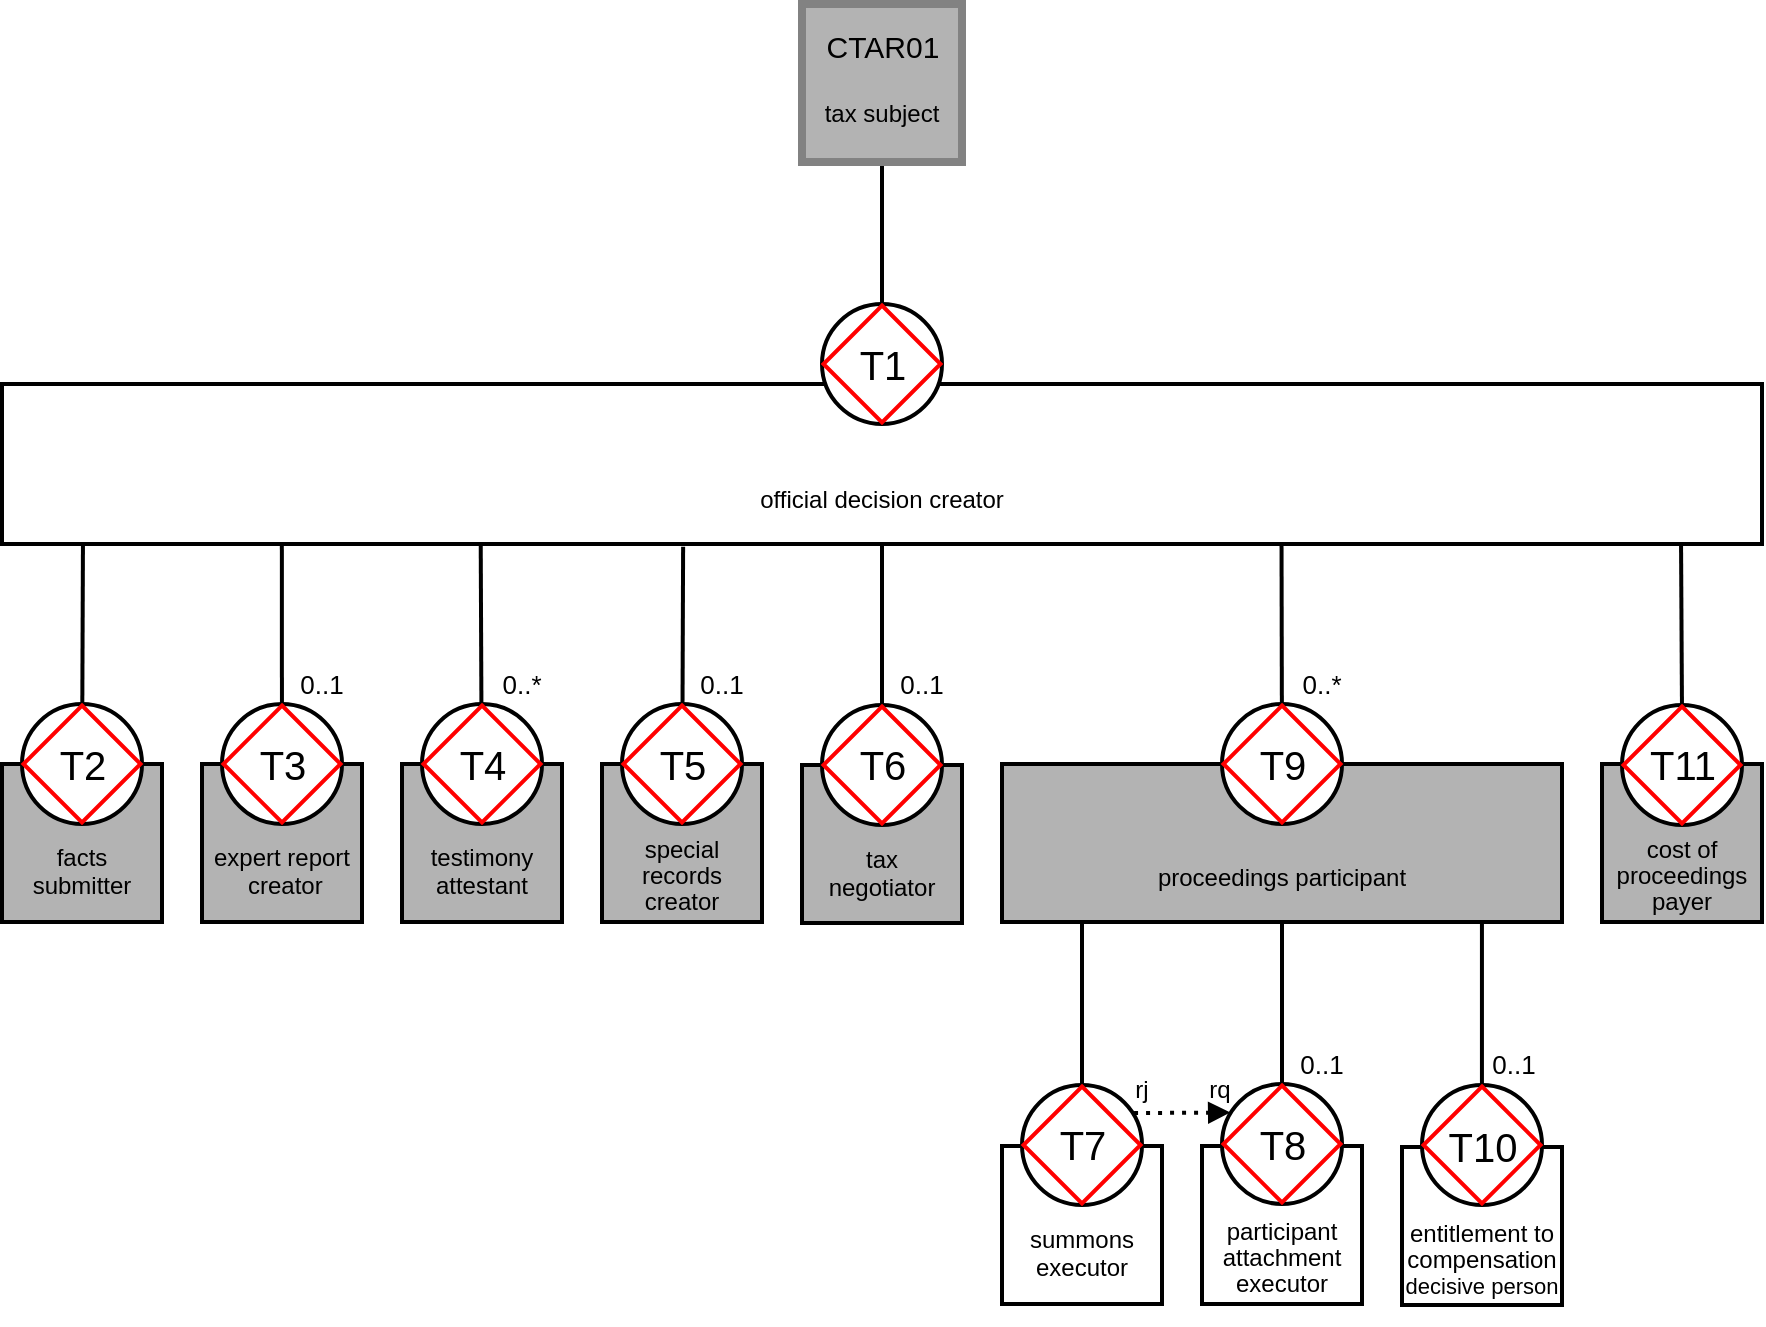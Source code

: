 <mxfile version="20.8.18" type="google"><diagram name="Stránka-1" id="KGpWbcVavs5Df8lSRPu0"><mxGraphModel grid="1" page="1" gridSize="10" guides="1" tooltips="1" connect="1" arrows="1" fold="1" pageScale="1" pageWidth="827" pageHeight="1169" math="0" shadow="0"><root><mxCell id="0"/><mxCell id="1" parent="0"/><mxCell id="I6DMRcgy4yvtF8rdvmpE-67" value="" style="endArrow=none;html=1;fontSize=20;strokeWidth=2;arcSize=10;rounded=0;" edge="1" parent="1" target="I6DMRcgy4yvtF8rdvmpE-70"><mxGeometry width="50" height="50" relative="1" as="geometry"><mxPoint x="580" y="460" as="sourcePoint"/><mxPoint x="956" y="724.5" as="targetPoint"/><Array as="points"/></mxGeometry></mxCell><mxCell id="I6DMRcgy4yvtF8rdvmpE-69" value="" style="group;resizable=0;" connectable="0" vertex="1" parent="1"><mxGeometry x="500.0" y="520" width="140.0" height="100" as="geometry"/></mxCell><mxCell id="I6DMRcgy4yvtF8rdvmpE-70" value="&lt;font style=&quot;font-size: 12px;&quot;&gt;summons &lt;br&gt;executor&lt;br&gt;&lt;/font&gt;" style="shape=stencil(tZThDoIgFIWfhr8NZD1Ao3oP1GsyDRxS1tt3BdvC1LWmm2O75+h3z4Ar4aItZQMkoSXhR5IkjFJcse5GtWwbyFwQ79IqmdYQnNZZU0GncjcwlC7BKte7/EToAd/pHy4yozVClNFt5Hz4CJNK47f0EWBD+2dUNci/ggM7hPTq+Xfmbr8BlW2RNGa+c6+bdCVqnJVtclLrUNmfTC5QmbvEXKQyqy7W3HQ+mcT287N8r8dDNxrKiTQzPbkojIWFMIWq6zC4cxs37fqmX2yvhj+JF14=);whiteSpace=wrap;html=1;strokeWidth=2;spacingTop=0;verticalAlign=top;spacingBottom=0;spacing=-44;labelPosition=center;verticalLabelPosition=bottom;align=center;" vertex="1" parent="I6DMRcgy4yvtF8rdvmpE-69"><mxGeometry x="40.0" y="51" width="80" height="79" as="geometry"/></mxCell><mxCell id="I6DMRcgy4yvtF8rdvmpE-71" value="" style="shape=stencil(tVXRboMgFP0aXheQLtseF7f+B6UwSSkYYO3297uKTaQquk0To+Fcz7mXwwUQLX3FaoEKXCH6horiGcMLhtd0yHwteIjYhTnFDlrEiA/OnsRVHUOnoEwlnApNlL4j/Ar/NA8tuTUGRJQ1Pon04iDGlAEu/opiXfrvZFSD/lkE4SJKWnS/XPPhcQNVskWlqeat7nUrXUk1rZVsslLrqJI/atISkKkmpuWB8dOHs5/mOFpJ3CfcausAiN82FSooxjgzB6m0HudJKTM8obWqvZjZTHcbPT0GpguK0xm1aMII4FknMg7VrDlCBoElBkqJcx7+z8kb+2wvPTN3Yw2fo2tlevSnl4S+my8+5d+l7+SW88lv03Nt/WC9l/ZFrzsmVnm2qwbN06Lx9mqBHw==);whiteSpace=wrap;html=1;perimeter=ellipsePerimeter;fillOpacity=100;strokeWidth=2;fontSize=13;fillColor=#FF99FF;strokeColor=none;labelPosition=center;verticalLabelPosition=bottom;align=center;verticalAlign=top;" vertex="1" parent="1"><mxGeometry x="550.0" y="540.5" width="60" height="60" as="geometry"/></mxCell><mxCell id="I6DMRcgy4yvtF8rdvmpE-40" value="" style="endArrow=none;html=1;fontSize=20;strokeWidth=2;arcSize=10;rounded=0;" edge="1" parent="1" source="I6DMRcgy4yvtF8rdvmpE-17"><mxGeometry width="50" height="50" relative="1" as="geometry"><mxPoint x="540" y="350.0" as="sourcePoint"/><mxPoint x="480" y="380" as="targetPoint"/><Array as="points"/></mxGeometry></mxCell><mxCell id="I6DMRcgy4yvtF8rdvmpE-2" style="edgeStyle=orthogonalEdgeStyle;rounded=0;orthogonalLoop=1;jettySize=auto;html=1;endArrow=none;endFill=0;strokeWidth=2;entryX=0.5;entryY=0.253;entryDx=0;entryDy=0;entryPerimeter=0;" edge="1" parent="1" source="I6DMRcgy4yvtF8rdvmpE-15" target="I6DMRcgy4yvtF8rdvmpE-21"><mxGeometry relative="1" as="geometry"><mxPoint x="440" y="260" as="targetPoint"/></mxGeometry></mxCell><mxCell id="I6DMRcgy4yvtF8rdvmpE-3" value="" style="endArrow=none;html=1;fontSize=20;strokeWidth=2;arcSize=10;rounded=0;exitX=0.5;exitY=1;exitDx=0;exitDy=0;" edge="1" parent="1" source="I6DMRcgy4yvtF8rdvmpE-54" target="I6DMRcgy4yvtF8rdvmpE-24"><mxGeometry width="50" height="50" relative="1" as="geometry"><mxPoint x="876" y="853.79" as="sourcePoint"/><mxPoint x="956" y="853.79" as="targetPoint"/><Array as="points"/></mxGeometry></mxCell><mxCell id="I6DMRcgy4yvtF8rdvmpE-8" value="" style="endArrow=none;html=1;fontSize=20;strokeWidth=2;arcSize=10;rounded=0;entryX=0.272;entryY=1;entryDx=0;entryDy=0;entryPerimeter=0;" edge="1" parent="1" source="I6DMRcgy4yvtF8rdvmpE-43" target="I6DMRcgy4yvtF8rdvmpE-17"><mxGeometry width="50" height="50" relative="1" as="geometry"><mxPoint x="294" y="700" as="sourcePoint"/><mxPoint x="280" y="310" as="targetPoint"/><Array as="points"/></mxGeometry></mxCell><mxCell id="I6DMRcgy4yvtF8rdvmpE-9" value="" style="endArrow=none;html=1;fontSize=20;strokeWidth=2;arcSize=10;rounded=0;entryX=0.159;entryY=0.988;entryDx=0;entryDy=0;entryPerimeter=0;" edge="1" parent="1" source="I6DMRcgy4yvtF8rdvmpE-11" target="I6DMRcgy4yvtF8rdvmpE-17"><mxGeometry width="50" height="50" relative="1" as="geometry"><mxPoint x="145" y="330.5" as="sourcePoint"/><mxPoint x="225" y="330.5" as="targetPoint"/><Array as="points"/></mxGeometry></mxCell><mxCell id="I6DMRcgy4yvtF8rdvmpE-10" value="" style="group" connectable="0" vertex="1" parent="1"><mxGeometry x="140" y="380" width="90" height="80" as="geometry"/></mxCell><mxCell id="I6DMRcgy4yvtF8rdvmpE-11" value="&lt;font style=&quot;font-size: 12px;&quot;&gt;expert report&lt;br&gt;&amp;nbsp;creator&lt;br&gt;&lt;/font&gt;" style="shape=stencil(tZThDoIgFIWfhr8NZD1Ao3oP1GsyDRxS1tt3BdvC1LWmm2O75+h3z4Ar4aItZQMkoSXhR5IkjFJcse5GtWwbyFwQ79IqmdYQnNZZU0GncjcwlC7BKte7/EToAd/pHy4yozVClNFt5Hz4CJNK47f0EWBD+2dUNci/ggM7hPTq+Xfmbr8BlW2RNGa+c6+bdCVqnJVtclLrUNmfTC5QmbvEXKQyqy7W3HQ+mcT287N8r8dDNxrKiTQzPbkojIWFMIWq6zC4cxs37fqmX2yvhj+JF14=);whiteSpace=wrap;html=1;strokeWidth=2;spacingTop=0;verticalAlign=top;spacingBottom=0;spacing=-44;labelPosition=center;verticalLabelPosition=bottom;align=center;fillColor=#B3B3B3;" vertex="1" parent="I6DMRcgy4yvtF8rdvmpE-10"><mxGeometry width="80" height="79" as="geometry"/></mxCell><mxCell id="I6DMRcgy4yvtF8rdvmpE-13" value="" style="group;spacingTop=-3;spacingRight=-4;labelPosition=center;verticalLabelPosition=middle;align=center;verticalAlign=middle;strokeColor=none;" connectable="0" vertex="1" parent="1"><mxGeometry x="440" width="80" height="80" as="geometry"/></mxCell><mxCell id="I6DMRcgy4yvtF8rdvmpE-14" value="&lt;span style=&quot;&quot;&gt;tax subject&lt;br&gt;&lt;br&gt;&lt;/span&gt;" style="shape=stencil(tZThDoIgFIWfhr8NZD1Ao3oP1GsyDRxS1tt3BdvC1LWmm2O75+h3z4Ar4aItZQMkoSXhR5IkjFJcse5GtWwbyFwQ79IqmdYQnNZZU0GncjcwlC7BKte7/EToAd/pHy4yozVClNFt5Hz4CJNK47f0EWBD+2dUNci/ggM7hPTq+Xfmbr8BlW2RNGa+c6+bdCVqnJVtclLrUNmfTC5QmbvEXKQyqy7W3HQ+mcT287N8r8dDNxrKiTQzPbkojIWFMIWq6zC4cxs37fqmX2yvhj+JF14=);whiteSpace=wrap;html=1;strokeWidth=4;spacingTop=0;verticalAlign=top;spacingBottom=2;spacing=-36;labelPosition=center;verticalLabelPosition=bottom;align=center;fillColor=#B3B3B3;spacingRight=0;spacingLeft=0;strokeColor=#828282;" vertex="1" parent="I6DMRcgy4yvtF8rdvmpE-13"><mxGeometry width="80" height="79" as="geometry"/></mxCell><mxCell id="I6DMRcgy4yvtF8rdvmpE-15" value="&lt;font style=&quot;font-size: 15px;&quot;&gt;CTAR01&lt;/font&gt;" style="text;html=1;resizable=1;points=[];autosize=0;align=center;verticalAlign=middle;spacingTop=0;fontSize=20;spacing=0;resizeWidth=1;resizeHeight=1;labelPosition=center;verticalLabelPosition=middle;" vertex="1" parent="I6DMRcgy4yvtF8rdvmpE-13"><mxGeometry x="20" y="4" width="40" height="30" as="geometry"/></mxCell><mxCell id="I6DMRcgy4yvtF8rdvmpE-22" value="" style="group;resizable=0;" connectable="0" vertex="1" parent="1"><mxGeometry x="600.0" y="570" width="140.0" height="81" as="geometry"/></mxCell><mxCell id="I6DMRcgy4yvtF8rdvmpE-23" value="" style="group" connectable="0" vertex="1" parent="I6DMRcgy4yvtF8rdvmpE-22"><mxGeometry x="60.0" y="1" width="80" height="80" as="geometry"/></mxCell><mxCell id="I6DMRcgy4yvtF8rdvmpE-24" value="&lt;p style=&quot;line-height: 110%;&quot;&gt;&lt;font style=&quot;font-size: 12px;&quot;&gt;participant &lt;br&gt;attachment&lt;br&gt;executor&lt;/font&gt;&lt;/p&gt;" style="shape=stencil(tZThDoIgFIWfhr8NZD1Ao3oP1GsyDRxS1tt3BdvC1LWmm2O75+h3z4Ar4aItZQMkoSXhR5IkjFJcse5GtWwbyFwQ79IqmdYQnNZZU0GncjcwlC7BKte7/EToAd/pHy4yozVClNFt5Hz4CJNK47f0EWBD+2dUNci/ggM7hPTq+Xfmbr8BlW2RNGa+c6+bdCVqnJVtclLrUNmfTC5QmbvEXKQyqy7W3HQ+mcT287N8r8dDNxrKiTQzPbkojIWFMIWq6zC4cxs37fqmX2yvhj+JF14=);whiteSpace=wrap;html=1;strokeWidth=2;spacingTop=0;verticalAlign=top;spacingBottom=0;spacing=-59;labelPosition=center;verticalLabelPosition=bottom;align=center;" vertex="1" parent="I6DMRcgy4yvtF8rdvmpE-23"><mxGeometry x="-20" width="80" height="79" as="geometry"/></mxCell><mxCell id="I6DMRcgy4yvtF8rdvmpE-32" value="" style="endArrow=none;html=1;fontSize=20;strokeWidth=2;arcSize=10;rounded=0;entryX=0.046;entryY=0.989;entryDx=0;entryDy=0;entryPerimeter=0;" edge="1" parent="1" target="I6DMRcgy4yvtF8rdvmpE-17"><mxGeometry width="50" height="50" relative="1" as="geometry"><mxPoint x="80" y="390" as="sourcePoint"/><mxPoint x="79.2" y="309.52" as="targetPoint"/><Array as="points"/></mxGeometry></mxCell><mxCell id="I6DMRcgy4yvtF8rdvmpE-33" value="" style="group" connectable="0" vertex="1" parent="1"><mxGeometry x="40" y="380" width="80.0" height="80" as="geometry"/></mxCell><mxCell id="I6DMRcgy4yvtF8rdvmpE-34" value="&lt;font style=&quot;font-size: 12px;&quot;&gt;facts &lt;br&gt;submitter&lt;br&gt;&lt;/font&gt;" style="shape=stencil(tZThDoIgFIWfhr8NZD1Ao3oP1GsyDRxS1tt3BdvC1LWmm2O75+h3z4Ar4aItZQMkoSXhR5IkjFJcse5GtWwbyFwQ79IqmdYQnNZZU0GncjcwlC7BKte7/EToAd/pHy4yozVClNFt5Hz4CJNK47f0EWBD+2dUNci/ggM7hPTq+Xfmbr8BlW2RNGa+c6+bdCVqnJVtclLrUNmfTC5QmbvEXKQyqy7W3HQ+mcT287N8r8dDNxrKiTQzPbkojIWFMIWq6zC4cxs37fqmX2yvhj+JF14=);whiteSpace=wrap;html=1;strokeWidth=2;spacingTop=0;verticalAlign=top;spacingBottom=0;spacing=-44;labelPosition=center;verticalLabelPosition=bottom;align=center;fillColor=#B3B3B3;" vertex="1" parent="I6DMRcgy4yvtF8rdvmpE-33"><mxGeometry width="80" height="79" as="geometry"/></mxCell><mxCell id="I6DMRcgy4yvtF8rdvmpE-36" value="" style="group;resizable=0;" connectable="0" vertex="1" parent="I6DMRcgy4yvtF8rdvmpE-33"><mxGeometry x="2.274e-13" y="-40" width="80" height="80" as="geometry"/></mxCell><mxCell id="I6DMRcgy4yvtF8rdvmpE-37" value="" style="shape=stencil(tVXRboMgFP0aXheQLtseF7f+B6UwSSkYYO3297uKTaQquk0To+Fcz7mXwwUQLX3FaoEKXCH6horiGcMLhtd0yHwteIjYhTnFDlrEiA/OnsRVHUOnoEwlnApNlL4j/Ar/NA8tuTUGRJQ1Pon04iDGlAEu/opiXfrvZFSD/lkE4SJKWnS/XPPhcQNVskWlqeat7nUrXUk1rZVsslLrqJI/atISkKkmpuWB8dOHs5/mOFpJ3CfcausAiN82FSooxjgzB6m0HudJKTM8obWqvZjZTHcbPT0GpguK0xm1aMII4FknMg7VrDlCBoElBkqJcx7+z8kb+2wvPTN3Yw2fo2tlevSnl4S+my8+5d+l7+SW88lv03Nt/WC9l/ZFrzsmVnm2qwbN06Lx9mqBHw==);whiteSpace=wrap;html=1;perimeter=ellipsePerimeter;fillOpacity=100;strokeWidth=2;fontSize=13;fillColor=#FF99FF;strokeColor=none;labelPosition=center;verticalLabelPosition=bottom;align=center;verticalAlign=top;" vertex="1" parent="I6DMRcgy4yvtF8rdvmpE-36"><mxGeometry x="10" y="10" width="60" height="60" as="geometry"/></mxCell><mxCell id="I6DMRcgy4yvtF8rdvmpE-38" value="T2" style="text;html=1;resizable=0;points=[];autosize=0;align=center;verticalAlign=middle;spacingTop=0;fontSize=20;spacing=0;resizeWidth=1;resizeHeight=1;labelPosition=center;verticalLabelPosition=middle;" vertex="1" parent="I6DMRcgy4yvtF8rdvmpE-36"><mxGeometry x="20" width="40" height="79" as="geometry"/></mxCell><mxCell id="I6DMRcgy4yvtF8rdvmpE-39" value="" style="endArrow=none;html=1;fontSize=20;strokeWidth=2;arcSize=10;rounded=0;entryX=0.387;entryY=1.017;entryDx=0;entryDy=0;entryPerimeter=0;" edge="1" parent="1" source="I6DMRcgy4yvtF8rdvmpE-48" target="I6DMRcgy4yvtF8rdvmpE-17"><mxGeometry width="50" height="50" relative="1" as="geometry"><mxPoint x="450" y="460.0" as="sourcePoint"/><mxPoint x="380" y="310" as="targetPoint"/><Array as="points"/></mxGeometry></mxCell><mxCell id="I6DMRcgy4yvtF8rdvmpE-41" value="" style="endArrow=none;html=1;fontSize=20;strokeWidth=2;arcSize=10;rounded=0;entryX=0.727;entryY=0.986;entryDx=0;entryDy=0;entryPerimeter=0;" edge="1" parent="1" target="I6DMRcgy4yvtF8rdvmpE-17"><mxGeometry width="50" height="50" relative="1" as="geometry"><mxPoint x="680" y="380" as="sourcePoint"/><mxPoint x="680" y="311" as="targetPoint"/><Array as="points"/></mxGeometry></mxCell><mxCell id="I6DMRcgy4yvtF8rdvmpE-42" value="" style="group" connectable="0" vertex="1" parent="1"><mxGeometry x="240" y="380" width="80" height="80" as="geometry"/></mxCell><mxCell id="I6DMRcgy4yvtF8rdvmpE-43" value="&lt;font style=&quot;font-size: 12px;&quot;&gt;testimony &lt;br&gt;attestant&lt;/font&gt;" style="shape=stencil(tZThDoIgFIWfhr8NZD1Ao3oP1GsyDRxS1tt3BdvC1LWmm2O75+h3z4Ar4aItZQMkoSXhR5IkjFJcse5GtWwbyFwQ79IqmdYQnNZZU0GncjcwlC7BKte7/EToAd/pHy4yozVClNFt5Hz4CJNK47f0EWBD+2dUNci/ggM7hPTq+Xfmbr8BlW2RNGa+c6+bdCVqnJVtclLrUNmfTC5QmbvEXKQyqy7W3HQ+mcT287N8r8dDNxrKiTQzPbkojIWFMIWq6zC4cxs37fqmX2yvhj+JF14=);whiteSpace=wrap;html=1;strokeWidth=2;spacingTop=0;verticalAlign=top;spacingBottom=0;spacing=-44;labelPosition=center;verticalLabelPosition=bottom;align=center;fillColor=#B3B3B3;" vertex="1" parent="I6DMRcgy4yvtF8rdvmpE-42"><mxGeometry width="80" height="79" as="geometry"/></mxCell><mxCell id="I6DMRcgy4yvtF8rdvmpE-46" value="T4" style="text;html=1;resizable=0;points=[];autosize=0;align=center;verticalAlign=middle;spacingTop=0;fontSize=20;spacing=0;resizeWidth=1;resizeHeight=1;labelPosition=center;verticalLabelPosition=middle;" vertex="1" parent="I6DMRcgy4yvtF8rdvmpE-42"><mxGeometry x="20.0" y="-39.5" width="40" height="79" as="geometry"/></mxCell><mxCell id="I6DMRcgy4yvtF8rdvmpE-86" value="0..*" style="text;html=1;strokeColor=none;fillColor=none;align=center;verticalAlign=middle;whiteSpace=wrap;rounded=0;strokeWidth=2;fontSize=13;" vertex="1" parent="I6DMRcgy4yvtF8rdvmpE-42"><mxGeometry x="40" y="-50" width="40" height="20" as="geometry"/></mxCell><mxCell id="I6DMRcgy4yvtF8rdvmpE-45" value="" style="shape=stencil(tVXRboMgFP0aXheQLtseF7f+B6UwSSkYYO3297uKTaQquk0To+Fcz7mXwwUQLX3FaoEKXCH6horiGcMLhtd0yHwteIjYhTnFDlrEiA/OnsRVHUOnoEwlnApNlL4j/Ar/NA8tuTUGRJQ1Pon04iDGlAEu/opiXfrvZFSD/lkE4SJKWnS/XPPhcQNVskWlqeat7nUrXUk1rZVsslLrqJI/atISkKkmpuWB8dOHs5/mOFpJ3CfcausAiN82FSooxjgzB6m0HudJKTM8obWqvZjZTHcbPT0GpguK0xm1aMII4FknMg7VrDlCBoElBkqJcx7+z8kb+2wvPTN3Yw2fo2tlevSnl4S+my8+5d+l7+SW88lv03Nt/WC9l/ZFrzsmVnm2qwbN06Lx9mqBHw==);whiteSpace=wrap;html=1;perimeter=ellipsePerimeter;fillOpacity=100;strokeWidth=2;fontSize=13;fillColor=#FF99FF;strokeColor=none;labelPosition=center;verticalLabelPosition=bottom;align=center;verticalAlign=top;" vertex="1" parent="1"><mxGeometry x="250.0" y="350" width="60" height="60" as="geometry"/></mxCell><mxCell id="I6DMRcgy4yvtF8rdvmpE-50" value="" style="group;resizable=0;" connectable="0" vertex="1" parent="1"><mxGeometry x="340.0" y="340" width="80" height="120" as="geometry"/></mxCell><mxCell id="I6DMRcgy4yvtF8rdvmpE-47" value="" style="group" connectable="0" vertex="1" parent="I6DMRcgy4yvtF8rdvmpE-50"><mxGeometry x="-2.274e-13" y="40" width="80" height="80" as="geometry"/></mxCell><mxCell id="I6DMRcgy4yvtF8rdvmpE-48" value="&lt;p style=&quot;line-height: 110%;&quot;&gt;&lt;span style=&quot;&quot;&gt;special &lt;br&gt;records &lt;br&gt;creator&lt;/span&gt;&lt;/p&gt;" style="shape=stencil(tZThDoIgFIWfhr8NZD1Ao3oP1GsyDRxS1tt3BdvC1LWmm2O75+h3z4Ar4aItZQMkoSXhR5IkjFJcse5GtWwbyFwQ79IqmdYQnNZZU0GncjcwlC7BKte7/EToAd/pHy4yozVClNFt5Hz4CJNK47f0EWBD+2dUNci/ggM7hPTq+Xfmbr8BlW2RNGa+c6+bdCVqnJVtclLrUNmfTC5QmbvEXKQyqy7W3HQ+mcT287N8r8dDNxrKiTQzPbkojIWFMIWq6zC4cxs37fqmX2yvhj+JF14=);whiteSpace=wrap;html=1;strokeWidth=2;spacingTop=0;verticalAlign=top;spacingBottom=0;spacing=-59;labelPosition=center;verticalLabelPosition=bottom;align=center;fillColor=#B3B3B3;" vertex="1" parent="I6DMRcgy4yvtF8rdvmpE-47"><mxGeometry width="80" height="79" as="geometry"/></mxCell><mxCell id="I6DMRcgy4yvtF8rdvmpE-51" value="" style="shape=stencil(tVXRboMgFP0aXheQLtseF7f+B6UwSSkYYO3297uKTaQquk0To+Fcz7mXwwUQLX3FaoEKXCH6horiGcMLhtd0yHwteIjYhTnFDlrEiA/OnsRVHUOnoEwlnApNlL4j/Ar/NA8tuTUGRJQ1Pon04iDGlAEu/opiXfrvZFSD/lkE4SJKWnS/XPPhcQNVskWlqeat7nUrXUk1rZVsslLrqJI/atISkKkmpuWB8dOHs5/mOFpJ3CfcausAiN82FSooxjgzB6m0HudJKTM8obWqvZjZTHcbPT0GpguK0xm1aMII4FknMg7VrDlCBoElBkqJcx7+z8kb+2wvPTN3Yw2fo2tlevSnl4S+my8+5d+l7+SW88lv03Nt/WC9l/ZFrzsmVnm2qwbN06Lx9mqBHw==);whiteSpace=wrap;html=1;perimeter=ellipsePerimeter;fillOpacity=100;strokeWidth=2;fontSize=13;fillColor=#FF99FF;strokeColor=none;labelPosition=center;verticalLabelPosition=bottom;align=center;verticalAlign=top;" vertex="1" parent="I6DMRcgy4yvtF8rdvmpE-50"><mxGeometry x="10" y="10" width="60" height="60" as="geometry"/></mxCell><mxCell id="I6DMRcgy4yvtF8rdvmpE-52" value="T5" style="text;html=1;resizable=0;points=[];autosize=0;align=center;verticalAlign=middle;spacingTop=0;fontSize=20;spacing=0;resizeWidth=1;resizeHeight=1;labelPosition=center;verticalLabelPosition=middle;" vertex="1" parent="I6DMRcgy4yvtF8rdvmpE-50"><mxGeometry x="20" width="40" height="79" as="geometry"/></mxCell><mxCell id="I6DMRcgy4yvtF8rdvmpE-53" value="" style="group;fillColor=default;spacing=-34;" connectable="0" vertex="1" parent="1"><mxGeometry x="540" y="380" width="280" height="80" as="geometry"/></mxCell><mxCell id="I6DMRcgy4yvtF8rdvmpE-54" value="&lt;font style=&quot;&quot;&gt;&lt;font style=&quot;font-size: 12px;&quot;&gt;proceedings participant&lt;/font&gt;&lt;br&gt;&lt;/font&gt;" style="shape=stencil(tZThDoIgFIWfhr8NZD1Ao3oP1GsyDRxS1tt3BdvC1LWmm2O75+h3z4Ar4aItZQMkoSXhR5IkjFJcse5GtWwbyFwQ79IqmdYQnNZZU0GncjcwlC7BKte7/EToAd/pHy4yozVClNFt5Hz4CJNK47f0EWBD+2dUNci/ggM7hPTq+Xfmbr8BlW2RNGa+c6+bdCVqnJVtclLrUNmfTC5QmbvEXKQyqy7W3HQ+mcT287N8r8dDNxrKiTQzPbkojIWFMIWq6zC4cxs37fqmX2yvhj+JF14=);whiteSpace=wrap;html=1;strokeWidth=2;spacingTop=0;verticalAlign=top;spacingBottom=0;spacing=-34;labelPosition=center;verticalLabelPosition=bottom;align=center;fillColor=#B3B3B3;" vertex="1" parent="I6DMRcgy4yvtF8rdvmpE-53"><mxGeometry width="280" height="79.0" as="geometry"/></mxCell><mxCell id="I6DMRcgy4yvtF8rdvmpE-56" value="" style="group;resizable=0;" connectable="0" vertex="1" parent="I6DMRcgy4yvtF8rdvmpE-53"><mxGeometry x="100.003" y="-40" width="80" height="80" as="geometry"/></mxCell><mxCell id="I6DMRcgy4yvtF8rdvmpE-57" value="" style="shape=stencil(tVXRboMgFP0aXheQLtseF7f+B6UwSSkYYO3297uKTaQquk0To+Fcz7mXwwUQLX3FaoEKXCH6horiGcMLhtd0yHwteIjYhTnFDlrEiA/OnsRVHUOnoEwlnApNlL4j/Ar/NA8tuTUGRJQ1Pon04iDGlAEu/opiXfrvZFSD/lkE4SJKWnS/XPPhcQNVskWlqeat7nUrXUk1rZVsslLrqJI/atISkKkmpuWB8dOHs5/mOFpJ3CfcausAiN82FSooxjgzB6m0HudJKTM8obWqvZjZTHcbPT0GpguK0xm1aMII4FknMg7VrDlCBoElBkqJcx7+z8kb+2wvPTN3Yw2fo2tlevSnl4S+my8+5d+l7+SW88lv03Nt/WC9l/ZFrzsmVnm2qwbN06Lx9mqBHw==);whiteSpace=wrap;html=1;perimeter=ellipsePerimeter;fillOpacity=100;strokeWidth=2;fontSize=13;fillColor=#FF99FF;strokeColor=none;labelPosition=center;verticalLabelPosition=bottom;align=center;verticalAlign=top;" vertex="1" parent="I6DMRcgy4yvtF8rdvmpE-56"><mxGeometry x="10" y="10" width="60" height="60" as="geometry"/></mxCell><mxCell id="I6DMRcgy4yvtF8rdvmpE-58" value="T9" style="text;html=1;resizable=0;points=[];autosize=0;align=center;verticalAlign=middle;spacingTop=0;fontSize=20;spacing=0;resizeWidth=1;resizeHeight=1;labelPosition=center;verticalLabelPosition=middle;" vertex="1" parent="I6DMRcgy4yvtF8rdvmpE-56"><mxGeometry x="20" width="40" height="79" as="geometry"/></mxCell><mxCell id="I6DMRcgy4yvtF8rdvmpE-59" value="0..*" style="text;html=1;strokeColor=none;fillColor=none;align=center;verticalAlign=middle;whiteSpace=wrap;rounded=0;strokeWidth=2;fontSize=13;" vertex="1" parent="I6DMRcgy4yvtF8rdvmpE-56"><mxGeometry x="40.0" y="-10" width="40" height="20" as="geometry"/></mxCell><mxCell id="I6DMRcgy4yvtF8rdvmpE-60" value="" style="endArrow=none;html=1;fontSize=20;strokeWidth=2;arcSize=10;rounded=0;exitX=0.954;exitY=0.995;exitDx=0;exitDy=0;exitPerimeter=0;" edge="1" parent="1" source="I6DMRcgy4yvtF8rdvmpE-17"><mxGeometry width="50" height="50" relative="1" as="geometry"><mxPoint x="879.64" y="310.24" as="sourcePoint"/><mxPoint x="880.145" y="380" as="targetPoint"/><Array as="points"/></mxGeometry></mxCell><mxCell id="I6DMRcgy4yvtF8rdvmpE-61" value="" style="group" connectable="0" vertex="1" parent="1"><mxGeometry x="840" y="380" width="80.0" height="80" as="geometry"/></mxCell><mxCell id="I6DMRcgy4yvtF8rdvmpE-62" value="&lt;p style=&quot;line-height: 110%;&quot;&gt;&lt;font style=&quot;font-size: 12px;&quot;&gt;cost of &lt;br&gt;proceedings &lt;br&gt;payer&lt;br&gt;&lt;/font&gt;&lt;/p&gt;" style="shape=stencil(tZThDoIgFIWfhr8NZD1Ao3oP1GsyDRxS1tt3BdvC1LWmm2O75+h3z4Ar4aItZQMkoSXhR5IkjFJcse5GtWwbyFwQ79IqmdYQnNZZU0GncjcwlC7BKte7/EToAd/pHy4yozVClNFt5Hz4CJNK47f0EWBD+2dUNci/ggM7hPTq+Xfmbr8BlW2RNGa+c6+bdCVqnJVtclLrUNmfTC5QmbvEXKQyqy7W3HQ+mcT287N8r8dDNxrKiTQzPbkojIWFMIWq6zC4cxs37fqmX2yvhj+JF14=);whiteSpace=wrap;html=1;strokeWidth=2;spacingTop=0;verticalAlign=top;spacingBottom=0;spacing=-59;labelPosition=center;verticalLabelPosition=bottom;align=center;fillColor=#B3B3B3;" vertex="1" parent="I6DMRcgy4yvtF8rdvmpE-61"><mxGeometry width="80" height="79" as="geometry"/></mxCell><mxCell id="I6DMRcgy4yvtF8rdvmpE-64" value="" style="group;resizable=0;" connectable="0" vertex="1" parent="I6DMRcgy4yvtF8rdvmpE-61"><mxGeometry x="2.274e-13" y="-39.5" width="80" height="80" as="geometry"/></mxCell><mxCell id="I6DMRcgy4yvtF8rdvmpE-65" value="" style="shape=stencil(tVXRboMgFP0aXheQLtseF7f+B6UwSSkYYO3297uKTaQquk0To+Fcz7mXwwUQLX3FaoEKXCH6horiGcMLhtd0yHwteIjYhTnFDlrEiA/OnsRVHUOnoEwlnApNlL4j/Ar/NA8tuTUGRJQ1Pon04iDGlAEu/opiXfrvZFSD/lkE4SJKWnS/XPPhcQNVskWlqeat7nUrXUk1rZVsslLrqJI/atISkKkmpuWB8dOHs5/mOFpJ3CfcausAiN82FSooxjgzB6m0HudJKTM8obWqvZjZTHcbPT0GpguK0xm1aMII4FknMg7VrDlCBoElBkqJcx7+z8kb+2wvPTN3Yw2fo2tlevSnl4S+my8+5d+l7+SW88lv03Nt/WC9l/ZFrzsmVnm2qwbN06Lx9mqBHw==);whiteSpace=wrap;html=1;perimeter=ellipsePerimeter;fillOpacity=100;strokeWidth=2;fontSize=13;fillColor=#FF99FF;strokeColor=none;labelPosition=center;verticalLabelPosition=bottom;align=center;verticalAlign=top;" vertex="1" parent="I6DMRcgy4yvtF8rdvmpE-64"><mxGeometry x="10" y="10" width="60" height="60" as="geometry"/></mxCell><mxCell id="I6DMRcgy4yvtF8rdvmpE-66" value="T11" style="text;html=1;resizable=0;points=[];autosize=0;align=center;verticalAlign=middle;spacingTop=0;fontSize=20;spacing=0;resizeWidth=1;resizeHeight=1;labelPosition=center;verticalLabelPosition=middle;" vertex="1" parent="I6DMRcgy4yvtF8rdvmpE-64"><mxGeometry x="20" width="40" height="79" as="geometry"/></mxCell><mxCell id="I6DMRcgy4yvtF8rdvmpE-68" value="" style="endArrow=none;html=1;fontSize=20;strokeWidth=2;arcSize=10;rounded=0;exitX=0.857;exitY=0.992;exitDx=0;exitDy=0;exitPerimeter=0;" edge="1" parent="1" source="I6DMRcgy4yvtF8rdvmpE-54" target="cfjcYOli2IA8r-88zLyF-13"><mxGeometry width="50" height="50" relative="1" as="geometry"><mxPoint x="876" y="994.5" as="sourcePoint"/><mxPoint x="779.986" y="530.5" as="targetPoint"/><Array as="points"/></mxGeometry></mxCell><mxCell id="I6DMRcgy4yvtF8rdvmpE-83" value="0..1" style="text;html=1;strokeColor=none;fillColor=none;align=center;verticalAlign=middle;whiteSpace=wrap;rounded=0;strokeWidth=2;fontSize=13;" vertex="1" parent="1"><mxGeometry x="680" y="520" width="40" height="20" as="geometry"/></mxCell><mxCell id="I6DMRcgy4yvtF8rdvmpE-84" value="0..1" style="text;html=1;strokeColor=none;fillColor=none;align=center;verticalAlign=middle;whiteSpace=wrap;rounded=0;strokeWidth=2;fontSize=13;" vertex="1" parent="1"><mxGeometry x="776" y="520" width="40" height="20" as="geometry"/></mxCell><mxCell id="I6DMRcgy4yvtF8rdvmpE-87" value="0..1" style="text;html=1;strokeColor=none;fillColor=none;align=center;verticalAlign=middle;whiteSpace=wrap;rounded=0;strokeWidth=2;fontSize=13;" vertex="1" parent="1"><mxGeometry x="380" y="330" width="40" height="20" as="geometry"/></mxCell><mxCell id="I6DMRcgy4yvtF8rdvmpE-88" value="rq" style="text;html=1;strokeColor=none;fillColor=none;align=center;verticalAlign=middle;whiteSpace=wrap;rounded=0;" vertex="1" parent="1"><mxGeometry x="619" y="527.5" width="60" height="30" as="geometry"/></mxCell><mxCell id="I6DMRcgy4yvtF8rdvmpE-17" value="&lt;div style=&quot;&quot;&gt;&lt;span style=&quot;background-color: initial;&quot;&gt;&lt;font style=&quot;font-size: 12px;&quot;&gt;official decision creator&lt;/font&gt;&lt;/span&gt;&lt;/div&gt;" style="shape=stencil(tZThDoIgFIWfhr8NZD1Ao3oP1GsyDRxS1tt3BdvC1LWmm2O75+h3z4Ar4aItZQMkoSXhR5IkjFJcse5GtWwbyFwQ79IqmdYQnNZZU0GncjcwlC7BKte7/EToAd/pHy4yozVClNFt5Hz4CJNK47f0EWBD+2dUNci/ggM7hPTq+Xfmbr8BlW2RNGa+c6+bdCVqnJVtclLrUNmfTC5QmbvEXKQyqy7W3HQ+mcT287N8r8dDNxrKiTQzPbkojIWFMIWq6zC4cxs37fqmX2yvhj+JF14=);whiteSpace=wrap;html=1;strokeWidth=2;spacingTop=0;verticalAlign=top;spacingBottom=0;spacing=-34;labelPosition=center;verticalLabelPosition=bottom;align=center;" vertex="1" parent="1"><mxGeometry x="40" y="190" width="880" height="80" as="geometry"/></mxCell><mxCell id="I6DMRcgy4yvtF8rdvmpE-19" value="" style="group;resizable=0;" connectable="0" vertex="1" parent="1"><mxGeometry x="440.0" y="140" width="80" height="80" as="geometry"/></mxCell><mxCell id="I6DMRcgy4yvtF8rdvmpE-20" value="" style="shape=stencil(tVXRboMgFP0aXheQLtseF7f+B6UwSSkYYO3297uKTaQquk0To+Fcz7mXwwUQLX3FaoEKXCH6horiGcMLhtd0yHwteIjYhTnFDlrEiA/OnsRVHUOnoEwlnApNlL4j/Ar/NA8tuTUGRJQ1Pon04iDGlAEu/opiXfrvZFSD/lkE4SJKWnS/XPPhcQNVskWlqeat7nUrXUk1rZVsslLrqJI/atISkKkmpuWB8dOHs5/mOFpJ3CfcausAiN82FSooxjgzB6m0HudJKTM8obWqvZjZTHcbPT0GpguK0xm1aMII4FknMg7VrDlCBoElBkqJcx7+z8kb+2wvPTN3Yw2fo2tlevSnl4S+my8+5d+l7+SW88lv03Nt/WC9l/ZFrzsmVnm2qwbN06Lx9mqBHw==);whiteSpace=wrap;html=1;perimeter=ellipsePerimeter;fillOpacity=100;strokeWidth=2;fontSize=13;fillColor=#FF99FF;strokeColor=none;labelPosition=center;verticalLabelPosition=bottom;align=center;verticalAlign=top;" vertex="1" parent="I6DMRcgy4yvtF8rdvmpE-19"><mxGeometry x="10" y="10" width="60" height="60" as="geometry"/></mxCell><mxCell id="I6DMRcgy4yvtF8rdvmpE-21" value="T1" style="text;html=1;resizable=0;points=[];autosize=0;align=center;verticalAlign=middle;spacingTop=0;fontSize=20;spacing=0;resizeWidth=1;resizeHeight=1;labelPosition=center;verticalLabelPosition=middle;" vertex="1" parent="I6DMRcgy4yvtF8rdvmpE-19"><mxGeometry x="20" width="40" height="79" as="geometry"/></mxCell><mxCell id="NDJri52sOKpACzRIcOCj-9" value="T4" style="text;html=1;resizable=0;points=[];autosize=0;align=center;verticalAlign=middle;spacingTop=0;fontSize=20;spacing=0;resizeWidth=1;resizeHeight=1;labelPosition=center;verticalLabelPosition=middle;" vertex="1" parent="1"><mxGeometry x="260.0" y="340.5" width="40" height="79" as="geometry"/></mxCell><mxCell id="I6DMRcgy4yvtF8rdvmpE-72" value="T7" style="text;html=1;resizable=0;points=[];autosize=0;align=center;verticalAlign=middle;spacingTop=0;fontSize=20;spacing=0;resizeWidth=1;resizeHeight=1;labelPosition=center;verticalLabelPosition=middle;" vertex="1" parent="1"><mxGeometry x="560.0" y="530.5" width="40" height="79" as="geometry"/></mxCell><mxCell id="I6DMRcgy4yvtF8rdvmpE-73" value="rj" style="text;html=1;strokeColor=none;fillColor=none;align=center;verticalAlign=middle;whiteSpace=wrap;rounded=0;" vertex="1" parent="1"><mxGeometry x="580" y="527.5" width="60" height="30" as="geometry"/></mxCell><mxCell id="I6DMRcgy4yvtF8rdvmpE-26" value="" style="shape=stencil(tVXRboMgFP0aXheQLtseF7f+B6UwSSkYYO3297uKTaQquk0To+Fcz7mXwwUQLX3FaoEKXCH6horiGcMLhtd0yHwteIjYhTnFDlrEiA/OnsRVHUOnoEwlnApNlL4j/Ar/NA8tuTUGRJQ1Pon04iDGlAEu/opiXfrvZFSD/lkE4SJKWnS/XPPhcQNVskWlqeat7nUrXUk1rZVsslLrqJI/atISkKkmpuWB8dOHs5/mOFpJ3CfcausAiN82FSooxjgzB6m0HudJKTM8obWqvZjZTHcbPT0GpguK0xm1aMII4FknMg7VrDlCBoElBkqJcx7+z8kb+2wvPTN3Yw2fo2tlevSnl4S+my8+5d+l7+SW88lv03Nt/WC9l/ZFrzsmVnm2qwbN06Lx9mqBHw==);whiteSpace=wrap;html=1;perimeter=ellipsePerimeter;fillOpacity=100;strokeWidth=2;fontSize=13;fillColor=#FF99FF;strokeColor=none;labelPosition=center;verticalLabelPosition=bottom;align=center;verticalAlign=top;" vertex="1" parent="1"><mxGeometry x="650.0" y="540" width="60" height="60" as="geometry"/></mxCell><mxCell id="I6DMRcgy4yvtF8rdvmpE-27" value="T8" style="text;html=1;resizable=0;points=[];autosize=0;align=center;verticalAlign=middle;spacingTop=0;fontSize=20;spacing=0;resizeWidth=1;resizeHeight=1;labelPosition=center;verticalLabelPosition=middle;" vertex="1" parent="1"><mxGeometry x="660.0" y="530.5" width="40" height="79" as="geometry"/></mxCell><mxCell id="I6DMRcgy4yvtF8rdvmpE-82" style="edgeStyle=orthogonalEdgeStyle;rounded=0;orthogonalLoop=1;jettySize=auto;html=1;dashed=1;dashPattern=1 2;endArrow=none;endFill=0;strokeWidth=2;endSize=2;startArrow=block;startFill=1;targetPerimeterSpacing=0;sourcePerimeterSpacing=11;exitX=0.07;exitY=0.221;exitDx=0;exitDy=0;exitPerimeter=0;entryX=0.897;entryY=0.217;entryDx=0;entryDy=0;entryPerimeter=0;" edge="1" parent="1"><mxGeometry relative="1" as="geometry"><Array as="points"><mxPoint x="650" y="554.5"/></Array><mxPoint x="654.2" y="554.26" as="sourcePoint"/><mxPoint x="603.82" y="554.52" as="targetPoint"/></mxGeometry></mxCell><mxCell id="cfjcYOli2IA8r-88zLyF-11" value="" style="group;resizable=0;" connectable="0" vertex="1" parent="1"><mxGeometry x="710.0" y="530" width="140.0" height="81" as="geometry"/></mxCell><mxCell id="cfjcYOli2IA8r-88zLyF-12" value="" style="group" connectable="0" vertex="1" parent="cfjcYOli2IA8r-88zLyF-11"><mxGeometry x="50.0" y="41.5" width="80" height="80" as="geometry"/></mxCell><mxCell id="cfjcYOli2IA8r-88zLyF-13" value="&lt;p style=&quot;line-height: 110%;&quot;&gt;&lt;font style=&quot;&quot;&gt;entitlement to&lt;br style=&quot;border-color: var(--border-color);&quot;&gt;&lt;font style=&quot;&quot;&gt;&lt;font style=&quot;font-size: 12px;&quot;&gt;compensation&lt;/font&gt;&lt;br style=&quot;border-color: var(--border-color);&quot;&gt;&lt;font style=&quot;font-size: 11px;&quot;&gt;decisive person&lt;/font&gt;&lt;/font&gt;&lt;/font&gt;&lt;/p&gt;" style="shape=stencil(tZThDoIgFIWfhr8NZD1Ao3oP1GsyDRxS1tt3BdvC1LWmm2O75+h3z4Ar4aItZQMkoSXhR5IkjFJcse5GtWwbyFwQ79IqmdYQnNZZU0GncjcwlC7BKte7/EToAd/pHy4yozVClNFt5Hz4CJNK47f0EWBD+2dUNci/ggM7hPTq+Xfmbr8BlW2RNGa+c6+bdCVqnJVtclLrUNmfTC5QmbvEXKQyqy7W3HQ+mcT287N8r8dDNxrKiTQzPbkojIWFMIWq6zC4cxs37fqmX2yvhj+JF14=);whiteSpace=wrap;html=1;strokeWidth=2;spacingTop=0;verticalAlign=top;spacingBottom=0;spacing=-59;labelPosition=center;verticalLabelPosition=bottom;align=center;" vertex="1" parent="cfjcYOli2IA8r-88zLyF-12"><mxGeometry x="-20" width="80" height="79" as="geometry"/></mxCell><mxCell id="cfjcYOli2IA8r-88zLyF-14" value="" style="shape=stencil(tVXRboMgFP0aXheQLtseF7f+B6UwSSkYYO3297uKTaQquk0To+Fcz7mXwwUQLX3FaoEKXCH6horiGcMLhtd0yHwteIjYhTnFDlrEiA/OnsRVHUOnoEwlnApNlL4j/Ar/NA8tuTUGRJQ1Pon04iDGlAEu/opiXfrvZFSD/lkE4SJKWnS/XPPhcQNVskWlqeat7nUrXUk1rZVsslLrqJI/atISkKkmpuWB8dOHs5/mOFpJ3CfcausAiN82FSooxjgzB6m0HudJKTM8obWqvZjZTHcbPT0GpguK0xm1aMII4FknMg7VrDlCBoElBkqJcx7+z8kb+2wvPTN3Yw2fo2tlevSnl4S+my8+5d+l7+SW88lv03Nt/WC9l/ZFrzsmVnm2qwbN06Lx9mqBHw==);whiteSpace=wrap;html=1;perimeter=ellipsePerimeter;fillOpacity=100;strokeWidth=2;fontSize=13;fillColor=#FF99FF;strokeColor=none;labelPosition=center;verticalLabelPosition=bottom;align=center;verticalAlign=top;" vertex="1" parent="cfjcYOli2IA8r-88zLyF-11"><mxGeometry x="40" y="10.5" width="60" height="60" as="geometry"/></mxCell><mxCell id="cfjcYOli2IA8r-88zLyF-15" value="T10" style="text;html=1;resizable=0;points=[];autosize=0;align=center;verticalAlign=middle;spacingTop=0;fontSize=20;spacing=0;resizeWidth=1;resizeHeight=1;labelPosition=center;verticalLabelPosition=middle;" vertex="1" parent="cfjcYOli2IA8r-88zLyF-11"><mxGeometry x="50" y="1" width="40" height="79" as="geometry"/></mxCell><mxCell id="cfjcYOli2IA8r-88zLyF-16" value="" style="group;resizable=0;" connectable="0" vertex="1" parent="1"><mxGeometry x="140.0" y="340" width="80" height="80" as="geometry"/></mxCell><mxCell id="cfjcYOli2IA8r-88zLyF-17" value="" style="shape=stencil(tVXRboMgFP0aXheQLtseF7f+B6UwSSkYYO3297uKTaQquk0To+Fcz7mXwwUQLX3FaoEKXCH6horiGcMLhtd0yHwteIjYhTnFDlrEiA/OnsRVHUOnoEwlnApNlL4j/Ar/NA8tuTUGRJQ1Pon04iDGlAEu/opiXfrvZFSD/lkE4SJKWnS/XPPhcQNVskWlqeat7nUrXUk1rZVsslLrqJI/atISkKkmpuWB8dOHs5/mOFpJ3CfcausAiN82FSooxjgzB6m0HudJKTM8obWqvZjZTHcbPT0GpguK0xm1aMII4FknMg7VrDlCBoElBkqJcx7+z8kb+2wvPTN3Yw2fo2tlevSnl4S+my8+5d+l7+SW88lv03Nt/WC9l/ZFrzsmVnm2qwbN06Lx9mqBHw==);whiteSpace=wrap;html=1;perimeter=ellipsePerimeter;fillOpacity=100;strokeWidth=2;fontSize=13;fillColor=#FF99FF;strokeColor=none;labelPosition=center;verticalLabelPosition=bottom;align=center;verticalAlign=top;" vertex="1" parent="cfjcYOli2IA8r-88zLyF-16"><mxGeometry x="10" y="10" width="60" height="60" as="geometry"/></mxCell><mxCell id="cfjcYOli2IA8r-88zLyF-18" value="T3" style="text;html=1;resizable=0;points=[];autosize=0;align=center;verticalAlign=middle;spacingTop=0;fontSize=20;spacing=0;resizeWidth=1;resizeHeight=1;labelPosition=center;verticalLabelPosition=middle;" vertex="1" parent="cfjcYOli2IA8r-88zLyF-16"><mxGeometry x="20" width="40" height="79" as="geometry"/></mxCell><mxCell id="G3v5TnmPIUf_Gv6l6P7y-1" value="0..1" style="text;html=1;strokeColor=none;fillColor=none;align=center;verticalAlign=middle;whiteSpace=wrap;rounded=0;strokeWidth=2;fontSize=13;" vertex="1" parent="cfjcYOli2IA8r-88zLyF-16"><mxGeometry x="40.0" y="-10" width="40" height="20" as="geometry"/></mxCell><mxCell id="cfjcYOli2IA8r-88zLyF-19" value="" style="group;resizable=0;" connectable="0" vertex="1" parent="1"><mxGeometry x="440.0" y="340.5" width="80" height="120" as="geometry"/></mxCell><mxCell id="cfjcYOli2IA8r-88zLyF-20" value="" style="group" connectable="0" vertex="1" parent="cfjcYOli2IA8r-88zLyF-19"><mxGeometry x="-2.274e-13" y="40" width="80" height="80" as="geometry"/></mxCell><mxCell id="cfjcYOli2IA8r-88zLyF-21" value="&lt;font style=&quot;font-size: 12px;&quot;&gt;tax&lt;br&gt;negotiator&lt;/font&gt;" style="shape=stencil(tZThDoIgFIWfhr8NZD1Ao3oP1GsyDRxS1tt3BdvC1LWmm2O75+h3z4Ar4aItZQMkoSXhR5IkjFJcse5GtWwbyFwQ79IqmdYQnNZZU0GncjcwlC7BKte7/EToAd/pHy4yozVClNFt5Hz4CJNK47f0EWBD+2dUNci/ggM7hPTq+Xfmbr8BlW2RNGa+c6+bdCVqnJVtclLrUNmfTC5QmbvEXKQyqy7W3HQ+mcT287N8r8dDNxrKiTQzPbkojIWFMIWq6zC4cxs37fqmX2yvhj+JF14=);whiteSpace=wrap;html=1;strokeWidth=2;spacingTop=0;verticalAlign=top;spacingBottom=0;spacing=-44;labelPosition=center;verticalLabelPosition=bottom;align=center;fillColor=#B3B3B3;" vertex="1" parent="cfjcYOli2IA8r-88zLyF-20"><mxGeometry width="80" height="79" as="geometry"/></mxCell><mxCell id="cfjcYOli2IA8r-88zLyF-22" value="" style="shape=stencil(tVXRboMgFP0aXheQLtseF7f+B6UwSSkYYO3297uKTaQquk0To+Fcz7mXwwUQLX3FaoEKXCH6horiGcMLhtd0yHwteIjYhTnFDlrEiA/OnsRVHUOnoEwlnApNlL4j/Ar/NA8tuTUGRJQ1Pon04iDGlAEu/opiXfrvZFSD/lkE4SJKWnS/XPPhcQNVskWlqeat7nUrXUk1rZVsslLrqJI/atISkKkmpuWB8dOHs5/mOFpJ3CfcausAiN82FSooxjgzB6m0HudJKTM8obWqvZjZTHcbPT0GpguK0xm1aMII4FknMg7VrDlCBoElBkqJcx7+z8kb+2wvPTN3Yw2fo2tlevSnl4S+my8+5d+l7+SW88lv03Nt/WC9l/ZFrzsmVnm2qwbN06Lx9mqBHw==);whiteSpace=wrap;html=1;perimeter=ellipsePerimeter;fillOpacity=100;strokeWidth=2;fontSize=13;fillColor=#FF99FF;strokeColor=none;labelPosition=center;verticalLabelPosition=bottom;align=center;verticalAlign=top;" vertex="1" parent="cfjcYOli2IA8r-88zLyF-19"><mxGeometry x="10" y="10" width="60" height="60" as="geometry"/></mxCell><mxCell id="cfjcYOli2IA8r-88zLyF-23" value="T6" style="text;html=1;resizable=0;points=[];autosize=0;align=center;verticalAlign=middle;spacingTop=0;fontSize=20;spacing=0;resizeWidth=1;resizeHeight=1;labelPosition=center;verticalLabelPosition=middle;" vertex="1" parent="cfjcYOli2IA8r-88zLyF-19"><mxGeometry x="20" width="40" height="79" as="geometry"/></mxCell><mxCell id="cfjcYOli2IA8r-88zLyF-24" value="0..1" style="text;html=1;strokeColor=none;fillColor=none;align=center;verticalAlign=middle;whiteSpace=wrap;rounded=0;strokeWidth=2;fontSize=13;" vertex="1" parent="1"><mxGeometry x="480" y="330" width="40" height="20" as="geometry"/></mxCell></root></mxGraphModel></diagram></mxfile>